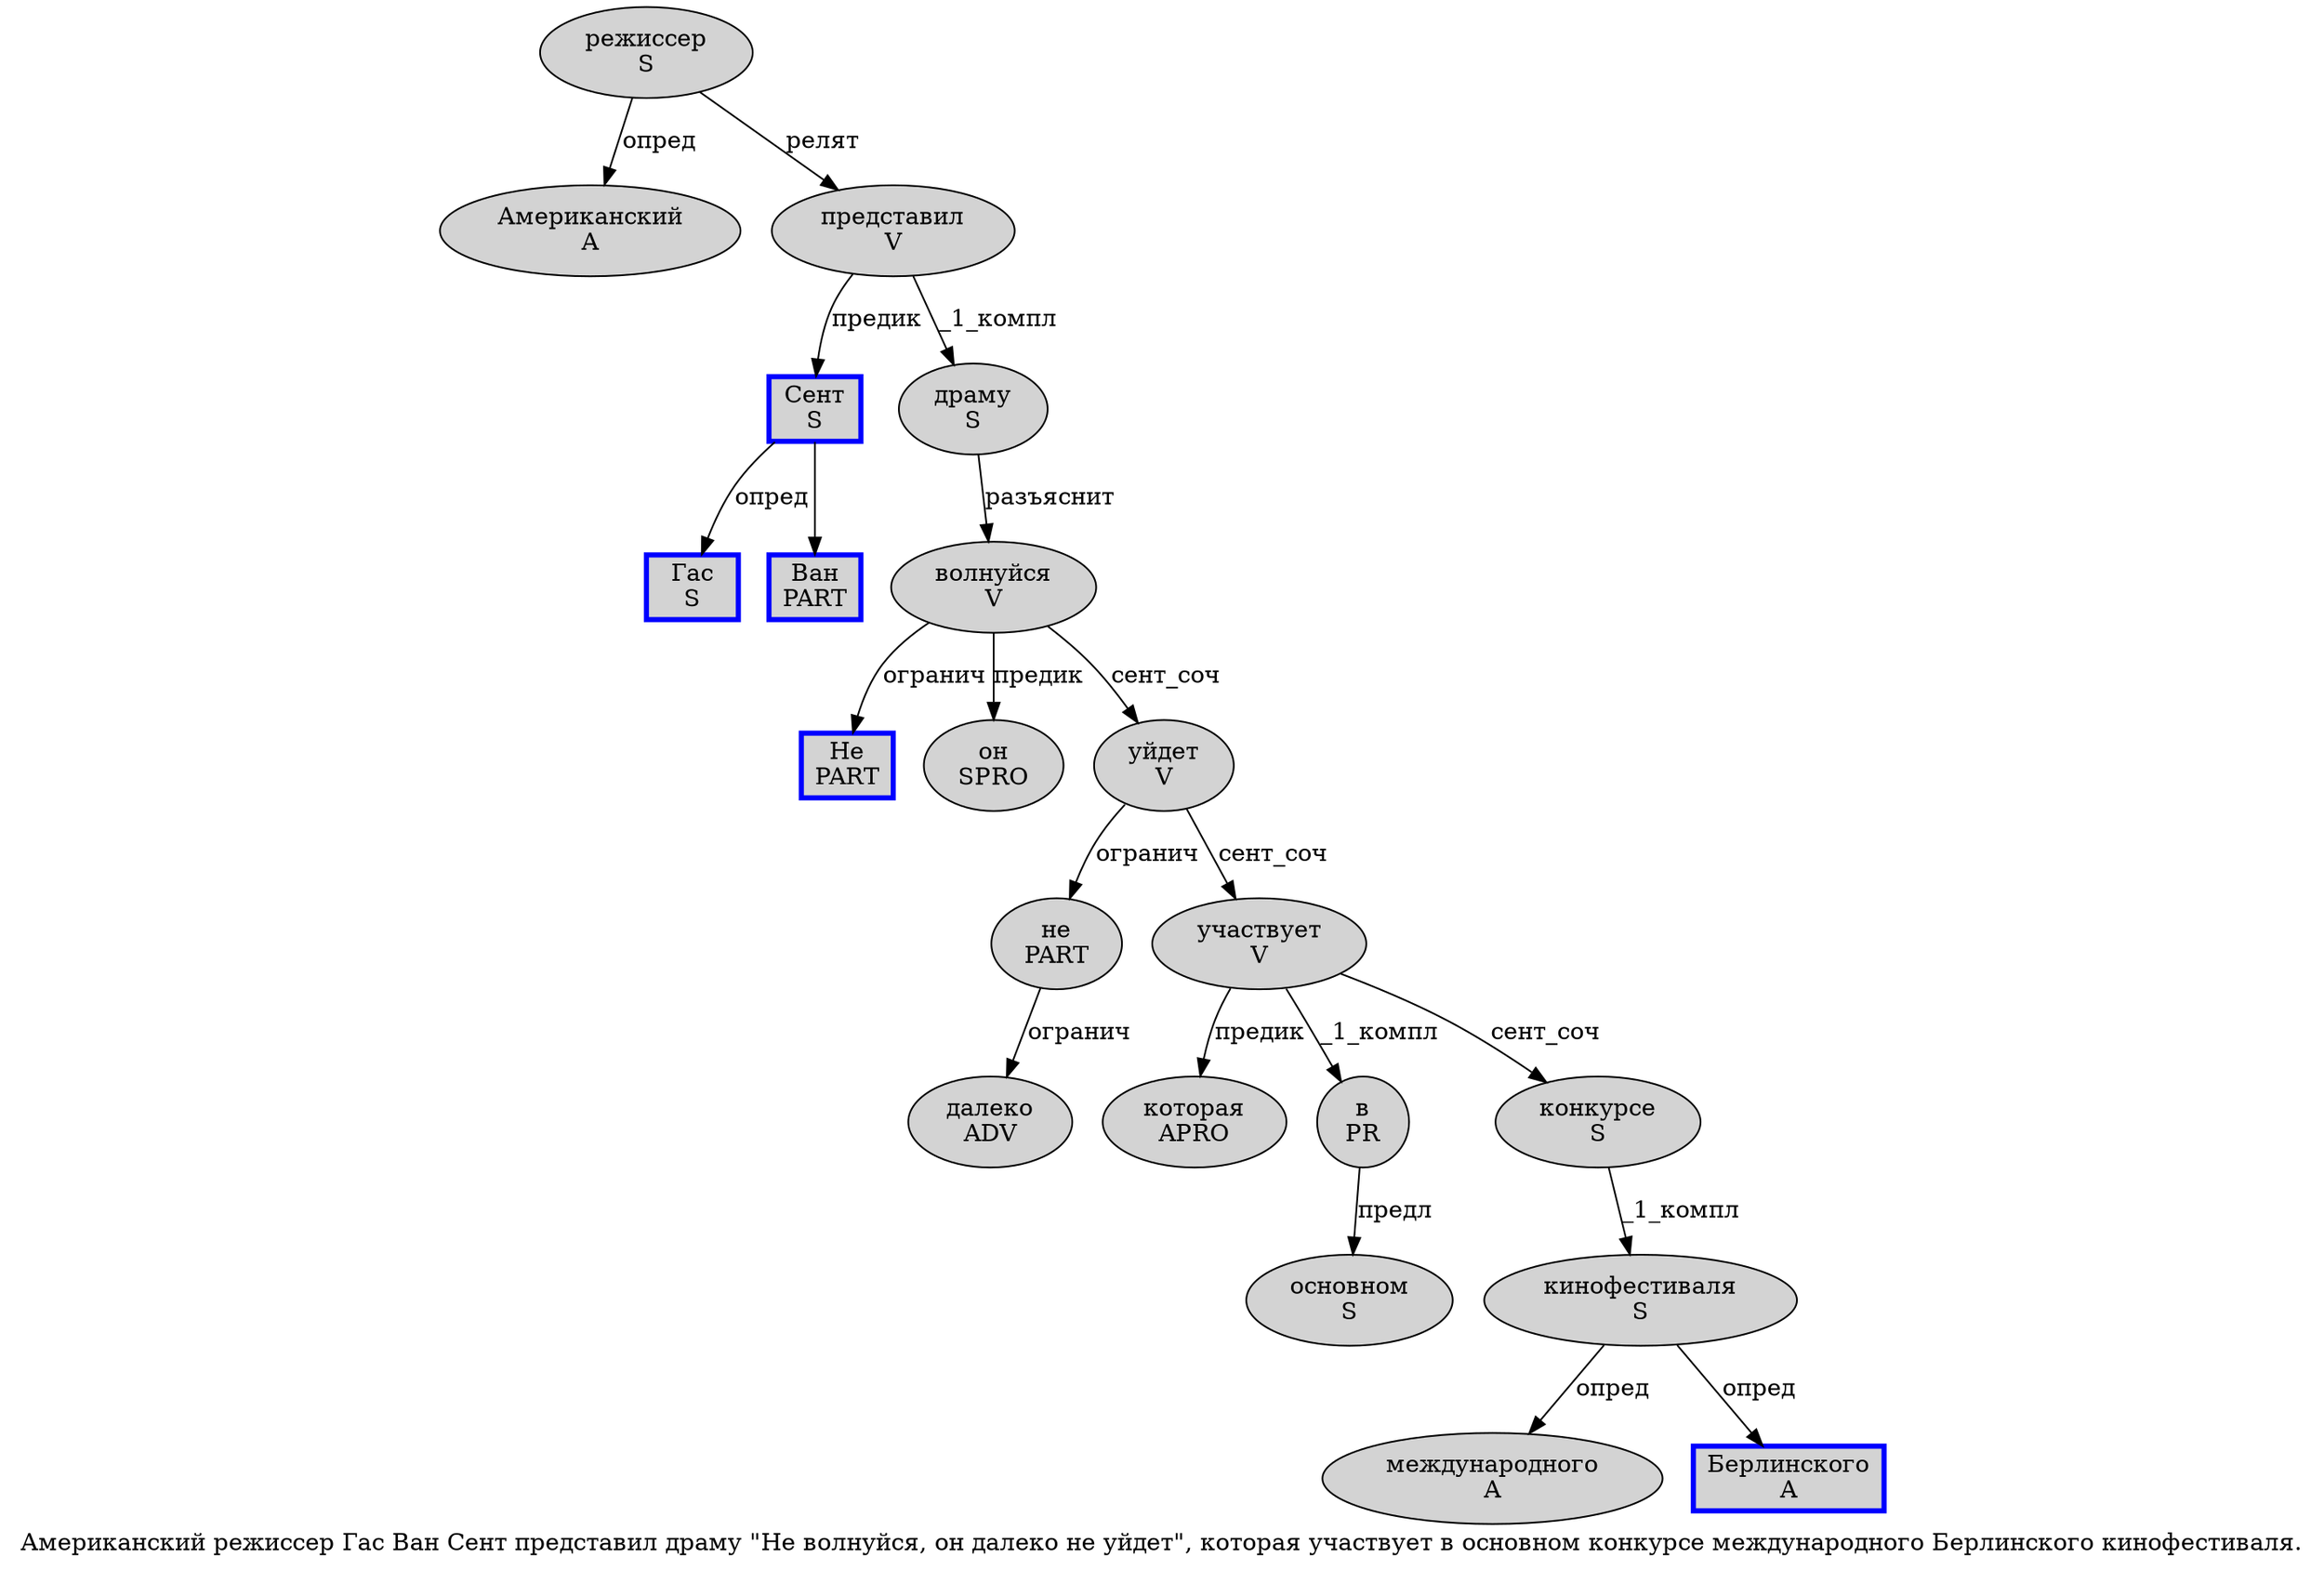 digraph SENTENCE_739 {
	graph [label="Американский режиссер Гас Ван Сент представил драму \"Не волнуйся, он далеко не уйдет\", которая участвует в основном конкурсе международного Берлинского кинофестиваля."]
	node [style=filled]
		0 [label="Американский
A" color="" fillcolor=lightgray penwidth=1 shape=ellipse]
		1 [label="режиссер
S" color="" fillcolor=lightgray penwidth=1 shape=ellipse]
		2 [label="Гас
S" color=blue fillcolor=lightgray penwidth=3 shape=box]
		3 [label="Ван
PART" color=blue fillcolor=lightgray penwidth=3 shape=box]
		4 [label="Сент
S" color=blue fillcolor=lightgray penwidth=3 shape=box]
		5 [label="представил
V" color="" fillcolor=lightgray penwidth=1 shape=ellipse]
		6 [label="драму
S" color="" fillcolor=lightgray penwidth=1 shape=ellipse]
		8 [label="Не
PART" color=blue fillcolor=lightgray penwidth=3 shape=box]
		9 [label="волнуйся
V" color="" fillcolor=lightgray penwidth=1 shape=ellipse]
		11 [label="он
SPRO" color="" fillcolor=lightgray penwidth=1 shape=ellipse]
		12 [label="далеко
ADV" color="" fillcolor=lightgray penwidth=1 shape=ellipse]
		13 [label="не
PART" color="" fillcolor=lightgray penwidth=1 shape=ellipse]
		14 [label="уйдет
V" color="" fillcolor=lightgray penwidth=1 shape=ellipse]
		17 [label="которая
APRO" color="" fillcolor=lightgray penwidth=1 shape=ellipse]
		18 [label="участвует
V" color="" fillcolor=lightgray penwidth=1 shape=ellipse]
		19 [label="в
PR" color="" fillcolor=lightgray penwidth=1 shape=ellipse]
		20 [label="основном
S" color="" fillcolor=lightgray penwidth=1 shape=ellipse]
		21 [label="конкурсе
S" color="" fillcolor=lightgray penwidth=1 shape=ellipse]
		22 [label="международного
A" color="" fillcolor=lightgray penwidth=1 shape=ellipse]
		23 [label="Берлинского
A" color=blue fillcolor=lightgray penwidth=3 shape=box]
		24 [label="кинофестиваля
S" color="" fillcolor=lightgray penwidth=1 shape=ellipse]
			5 -> 4 [label="предик"]
			5 -> 6 [label="_1_компл"]
			14 -> 13 [label="огранич"]
			14 -> 18 [label="сент_соч"]
			9 -> 8 [label="огранич"]
			9 -> 11 [label="предик"]
			9 -> 14 [label="сент_соч"]
			19 -> 20 [label="предл"]
			21 -> 24 [label="_1_компл"]
			13 -> 12 [label="огранич"]
			1 -> 0 [label="опред"]
			1 -> 5 [label="релят"]
			24 -> 22 [label="опред"]
			24 -> 23 [label="опред"]
			6 -> 9 [label="разъяснит"]
			18 -> 17 [label="предик"]
			18 -> 19 [label="_1_компл"]
			18 -> 21 [label="сент_соч"]
			4 -> 2 [label="опред"]
			4 -> 3
}
